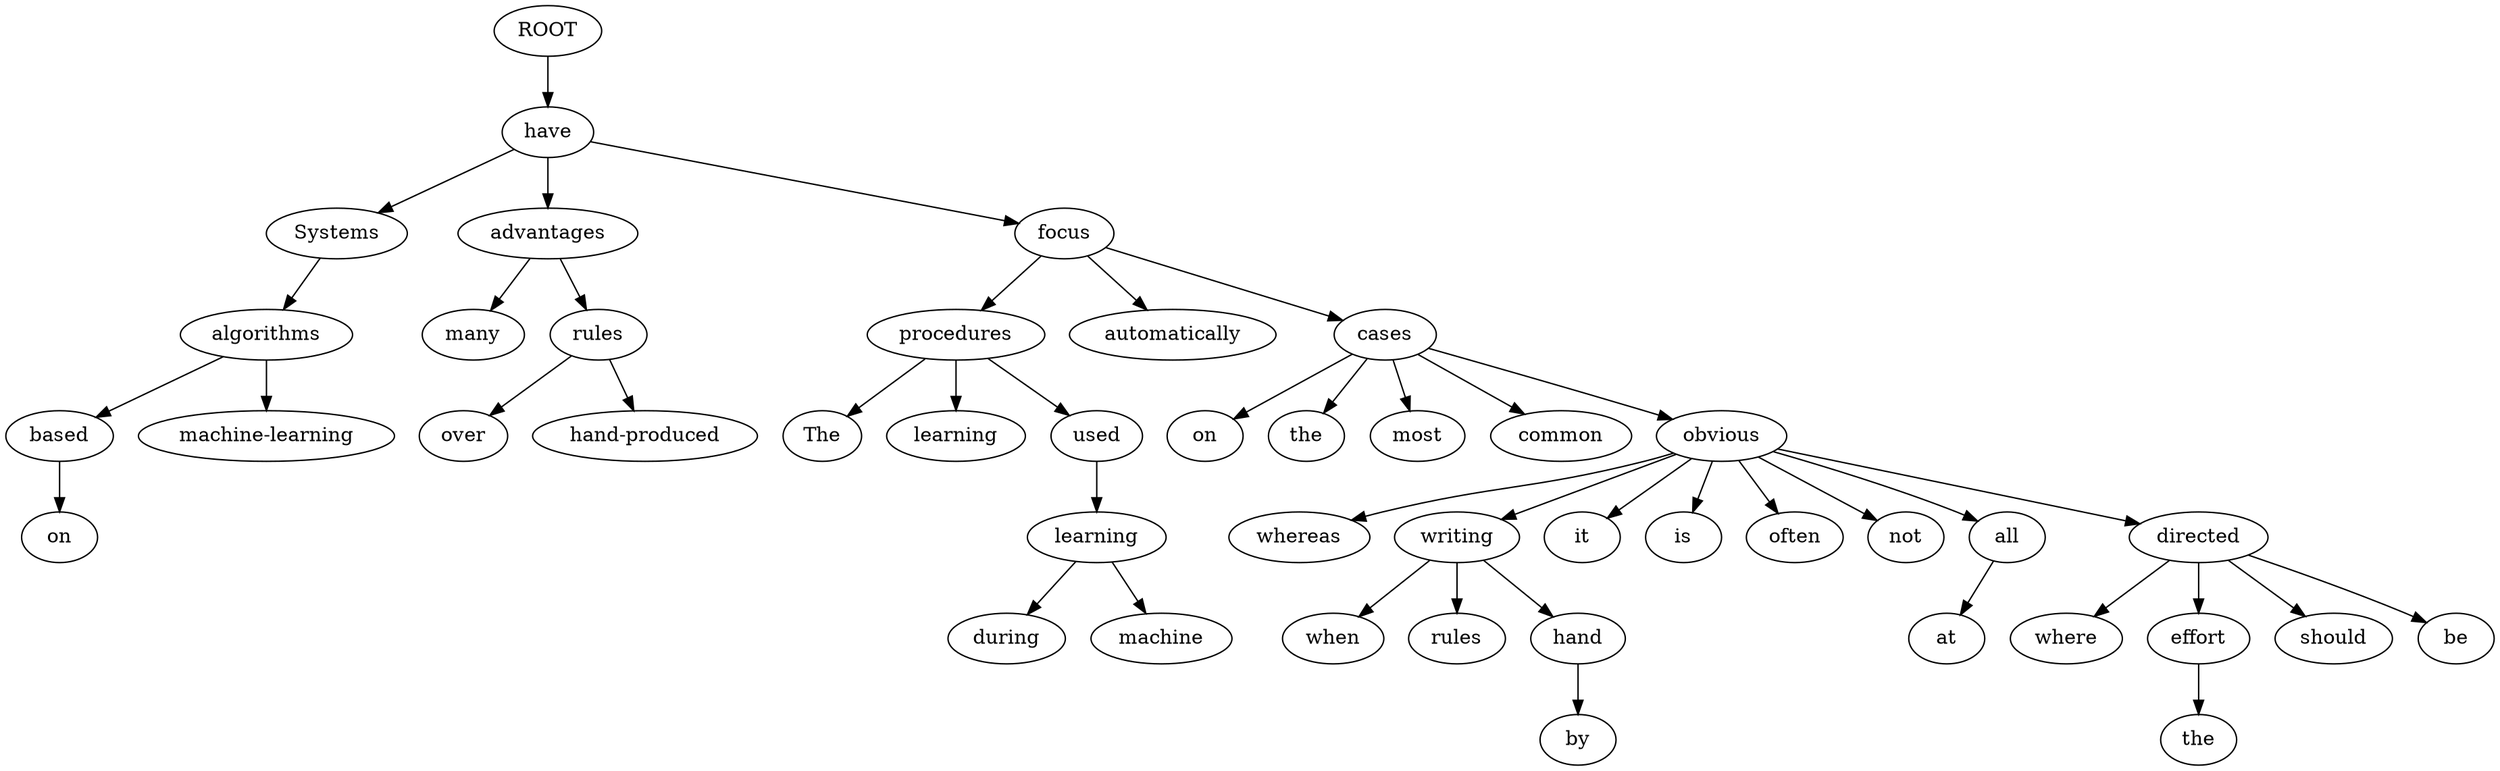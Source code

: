 digraph graph41 {
	node0 [label="ROOT"];
	node1 [label="Systems"];
	node2 [label="based"];
	node3 [label="on"];
	node4 [label="machine-learning"];
	node5 [label="algorithms"];
	node6 [label="have"];
	node7 [label="many"];
	node8 [label="advantages"];
	node9 [label="over"];
	node10 [label="hand-produced"];
	node11 [label="rules"];
	node13 [label="The"];
	node14 [label="learning"];
	node15 [label="procedures"];
	node16 [label="used"];
	node17 [label="during"];
	node18 [label="machine"];
	node19 [label="learning"];
	node20 [label="automatically"];
	node21 [label="focus"];
	node22 [label="on"];
	node23 [label="the"];
	node24 [label="most"];
	node25 [label="common"];
	node26 [label="cases"];
	node28 [label="whereas"];
	node29 [label="when"];
	node30 [label="writing"];
	node31 [label="rules"];
	node32 [label="by"];
	node33 [label="hand"];
	node34 [label="it"];
	node35 [label="is"];
	node36 [label="often"];
	node37 [label="not"];
	node38 [label="obvious"];
	node39 [label="at"];
	node40 [label="all"];
	node41 [label="where"];
	node42 [label="the"];
	node43 [label="effort"];
	node44 [label="should"];
	node45 [label="be"];
	node46 [label="directed"];
	node0 -> node6;
	node6 -> node1;
	node5 -> node2;
	node2 -> node3;
	node5 -> node4;
	node1 -> node5;
	node8 -> node7;
	node6 -> node8;
	node11 -> node9;
	node11 -> node10;
	node8 -> node11;
	node15 -> node13;
	node15 -> node14;
	node21 -> node15;
	node15 -> node16;
	node19 -> node17;
	node19 -> node18;
	node16 -> node19;
	node21 -> node20;
	node6 -> node21;
	node26 -> node22;
	node26 -> node23;
	node26 -> node24;
	node26 -> node25;
	node21 -> node26;
	node38 -> node28;
	node30 -> node29;
	node38 -> node30;
	node30 -> node31;
	node33 -> node32;
	node30 -> node33;
	node38 -> node34;
	node38 -> node35;
	node38 -> node36;
	node38 -> node37;
	node26 -> node38;
	node40 -> node39;
	node38 -> node40;
	node46 -> node41;
	node43 -> node42;
	node46 -> node43;
	node46 -> node44;
	node46 -> node45;
	node38 -> node46;
}
